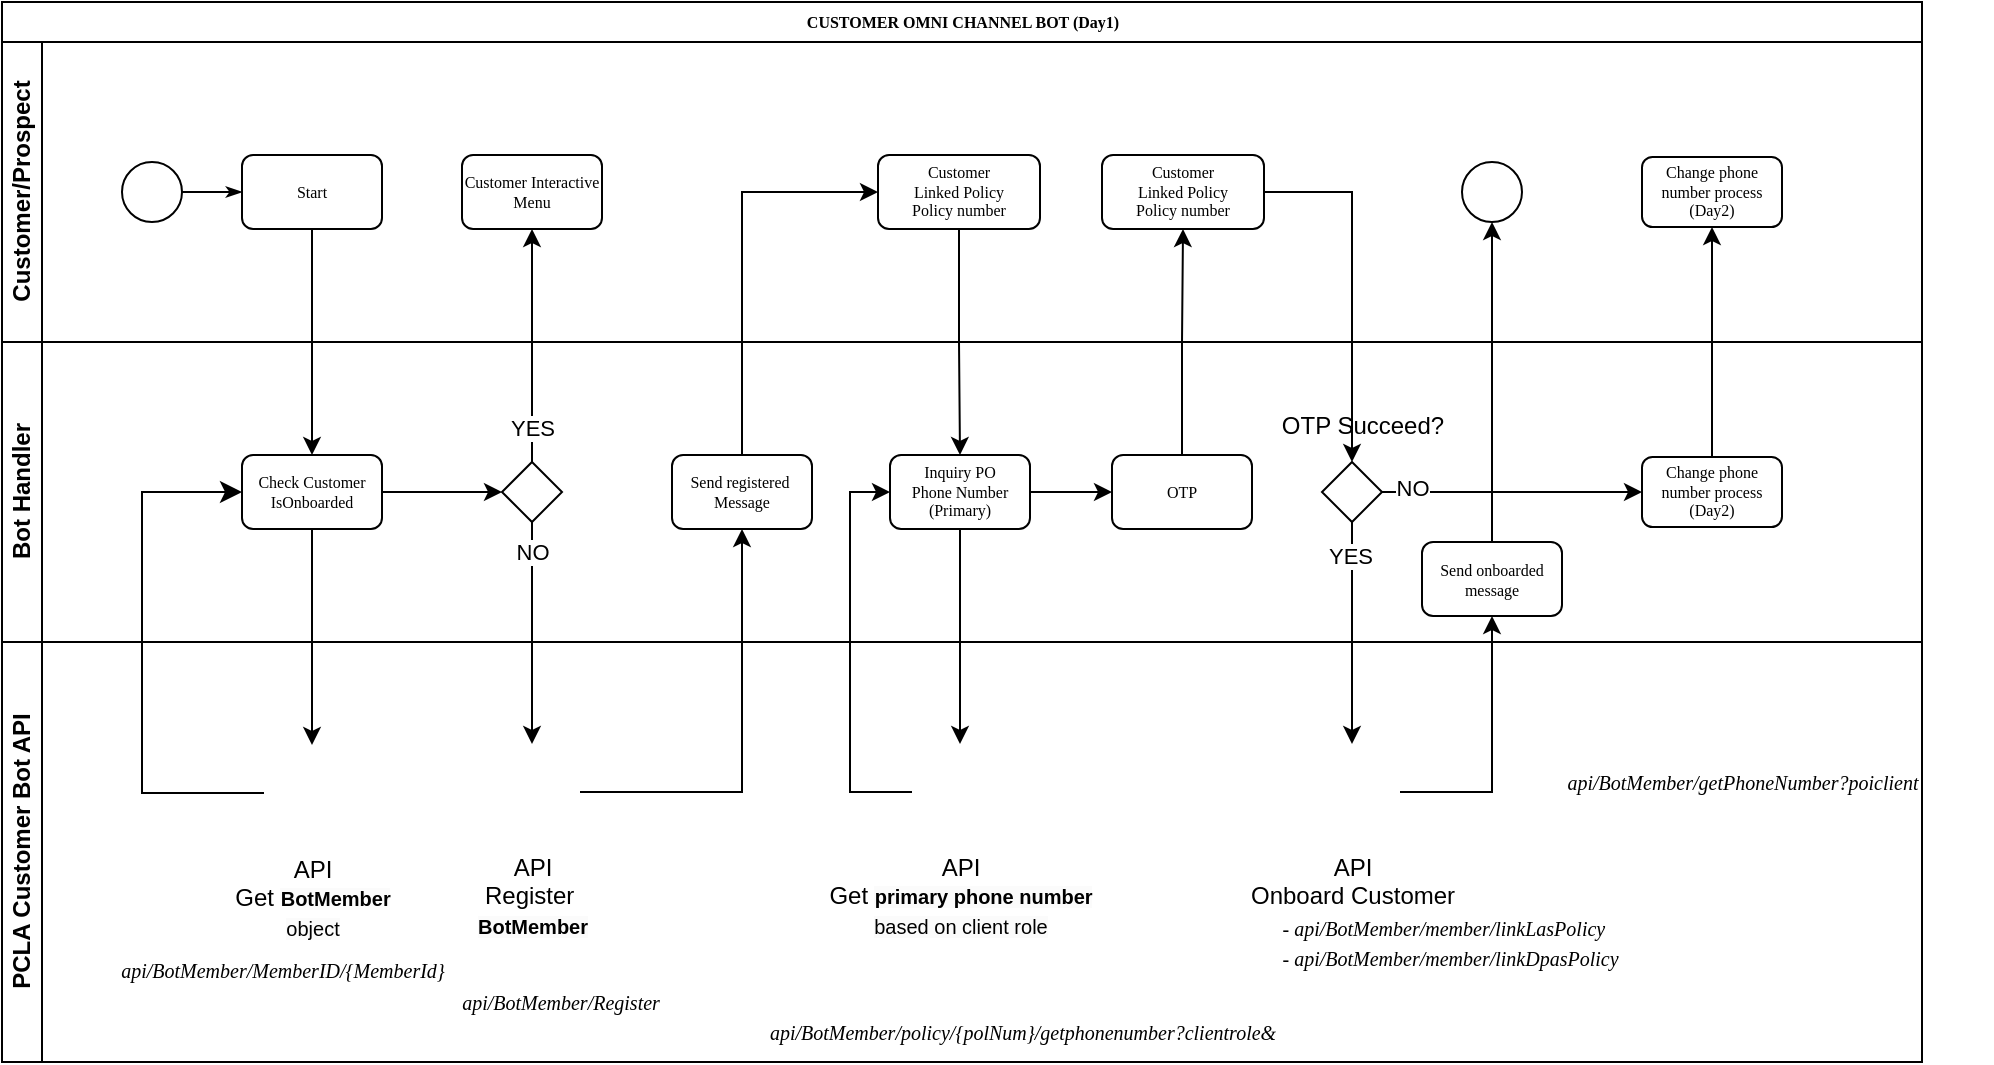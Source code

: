 <mxfile version="21.0.10" type="github">
  <diagram name="Page-1" id="c7488fd3-1785-93aa-aadb-54a6760d102a">
    <mxGraphModel dx="1155" dy="550" grid="1" gridSize="10" guides="1" tooltips="1" connect="1" arrows="1" fold="1" page="1" pageScale="1" pageWidth="1100" pageHeight="850" background="none" math="0" shadow="0">
      <root>
        <mxCell id="0" />
        <mxCell id="1" parent="0" />
        <mxCell id="2b4e8129b02d487f-1" value="CUSTOMER OMNI CHANNEL BOT (Day1)" style="swimlane;html=1;childLayout=stackLayout;horizontal=1;startSize=20;horizontalStack=0;rounded=0;shadow=0;labelBackgroundColor=none;strokeWidth=1;fontFamily=Verdana;fontSize=8;align=center;" parent="1" vertex="1">
          <mxGeometry x="180" y="70" width="960" height="530" as="geometry">
            <mxRectangle x="180" y="70" width="220" height="20" as="alternateBounds" />
          </mxGeometry>
        </mxCell>
        <mxCell id="2b4e8129b02d487f-2" value="Customer/Prospect" style="swimlane;html=1;startSize=20;horizontal=0;" parent="2b4e8129b02d487f-1" vertex="1">
          <mxGeometry y="20" width="960" height="150" as="geometry" />
        </mxCell>
        <mxCell id="2b4e8129b02d487f-18" style="edgeStyle=orthogonalEdgeStyle;rounded=0;html=1;labelBackgroundColor=none;startArrow=none;startFill=0;startSize=5;endArrow=classicThin;endFill=1;endSize=5;jettySize=auto;orthogonalLoop=1;strokeWidth=1;fontFamily=Verdana;fontSize=8" parent="2b4e8129b02d487f-2" source="2b4e8129b02d487f-5" target="2b4e8129b02d487f-6" edge="1">
          <mxGeometry relative="1" as="geometry" />
        </mxCell>
        <mxCell id="2b4e8129b02d487f-5" value="" style="ellipse;whiteSpace=wrap;html=1;rounded=0;shadow=0;labelBackgroundColor=none;strokeWidth=1;fontFamily=Verdana;fontSize=8;align=center;" parent="2b4e8129b02d487f-2" vertex="1">
          <mxGeometry x="60" y="60" width="30" height="30" as="geometry" />
        </mxCell>
        <mxCell id="2b4e8129b02d487f-6" value="Start" style="rounded=1;whiteSpace=wrap;html=1;shadow=0;labelBackgroundColor=none;strokeWidth=1;fontFamily=Verdana;fontSize=8;align=center;" parent="2b4e8129b02d487f-2" vertex="1">
          <mxGeometry x="120" y="56.5" width="70" height="37" as="geometry" />
        </mxCell>
        <mxCell id="Pig2w74-dIn3M1m2GW-g-24" value="Customer Interactive Menu" style="rounded=1;whiteSpace=wrap;html=1;shadow=0;labelBackgroundColor=none;strokeWidth=1;fontFamily=Verdana;fontSize=8;align=center;" vertex="1" parent="2b4e8129b02d487f-2">
          <mxGeometry x="230" y="56.5" width="70" height="37" as="geometry" />
        </mxCell>
        <mxCell id="Pig2w74-dIn3M1m2GW-g-31" value="Customer&lt;br&gt;Linked Policy&lt;br&gt;Policy number" style="rounded=1;whiteSpace=wrap;html=1;shadow=0;labelBackgroundColor=none;strokeWidth=1;fontFamily=Verdana;fontSize=8;align=center;" vertex="1" parent="2b4e8129b02d487f-2">
          <mxGeometry x="438" y="56.5" width="81" height="37" as="geometry" />
        </mxCell>
        <mxCell id="Pig2w74-dIn3M1m2GW-g-47" value="Customer&lt;br&gt;Linked Policy&lt;br&gt;Policy number" style="rounded=1;whiteSpace=wrap;html=1;shadow=0;labelBackgroundColor=none;strokeWidth=1;fontFamily=Verdana;fontSize=8;align=center;" vertex="1" parent="2b4e8129b02d487f-2">
          <mxGeometry x="550" y="56.5" width="81" height="37" as="geometry" />
        </mxCell>
        <mxCell id="Pig2w74-dIn3M1m2GW-g-60" value="Change phone number process&lt;br&gt;(Day2)" style="whiteSpace=wrap;html=1;fontSize=8;fontFamily=Verdana;strokeWidth=1;rounded=1;shadow=0;labelBackgroundColor=none;" vertex="1" parent="2b4e8129b02d487f-2">
          <mxGeometry x="820" y="57.5" width="70" height="35" as="geometry" />
        </mxCell>
        <mxCell id="Pig2w74-dIn3M1m2GW-g-79" value="" style="ellipse;whiteSpace=wrap;html=1;rounded=0;shadow=0;labelBackgroundColor=none;strokeWidth=1;fontFamily=Verdana;fontSize=8;align=center;" vertex="1" parent="2b4e8129b02d487f-2">
          <mxGeometry x="730" y="60" width="30" height="30" as="geometry" />
        </mxCell>
        <mxCell id="Pig2w74-dIn3M1m2GW-g-9" style="edgeStyle=orthogonalEdgeStyle;rounded=0;orthogonalLoop=1;jettySize=auto;html=1;entryX=0.5;entryY=0;entryDx=0;entryDy=0;" edge="1" parent="2b4e8129b02d487f-1" source="2b4e8129b02d487f-6" target="Pig2w74-dIn3M1m2GW-g-8">
          <mxGeometry relative="1" as="geometry" />
        </mxCell>
        <mxCell id="Pig2w74-dIn3M1m2GW-g-10" style="edgeStyle=orthogonalEdgeStyle;rounded=0;orthogonalLoop=1;jettySize=auto;html=1;entryX=0.5;entryY=0;entryDx=0;entryDy=0;" edge="1" parent="2b4e8129b02d487f-1" source="Pig2w74-dIn3M1m2GW-g-8" target="Pig2w74-dIn3M1m2GW-g-4">
          <mxGeometry relative="1" as="geometry" />
        </mxCell>
        <mxCell id="Pig2w74-dIn3M1m2GW-g-13" value="" style="edgeStyle=elbowEdgeStyle;elbow=horizontal;endArrow=classic;html=1;curved=0;rounded=0;endSize=8;startSize=8;exitX=0;exitY=0.5;exitDx=0;exitDy=0;entryX=0;entryY=0.5;entryDx=0;entryDy=0;" edge="1" parent="2b4e8129b02d487f-1" source="Pig2w74-dIn3M1m2GW-g-4" target="Pig2w74-dIn3M1m2GW-g-8">
          <mxGeometry width="50" height="50" relative="1" as="geometry">
            <mxPoint x="50" y="355" as="sourcePoint" />
            <mxPoint x="50" y="250" as="targetPoint" />
            <Array as="points">
              <mxPoint x="70" y="330" />
            </Array>
          </mxGeometry>
        </mxCell>
        <mxCell id="Pig2w74-dIn3M1m2GW-g-21" style="edgeStyle=orthogonalEdgeStyle;rounded=0;orthogonalLoop=1;jettySize=auto;html=1;entryX=0.5;entryY=0;entryDx=0;entryDy=0;" edge="1" parent="2b4e8129b02d487f-1" source="2b4e8129b02d487f-13" target="Pig2w74-dIn3M1m2GW-g-19">
          <mxGeometry relative="1" as="geometry" />
        </mxCell>
        <mxCell id="Pig2w74-dIn3M1m2GW-g-22" value="NO" style="edgeLabel;html=1;align=center;verticalAlign=middle;resizable=0;points=[];" vertex="1" connectable="0" parent="Pig2w74-dIn3M1m2GW-g-21">
          <mxGeometry x="-0.756" relative="1" as="geometry">
            <mxPoint y="1" as="offset" />
          </mxGeometry>
        </mxCell>
        <mxCell id="Pig2w74-dIn3M1m2GW-g-26" value="YES" style="edgeStyle=orthogonalEdgeStyle;rounded=0;orthogonalLoop=1;jettySize=auto;html=1;exitX=0.5;exitY=0;exitDx=0;exitDy=0;exitPerimeter=0;entryX=0.5;entryY=1;entryDx=0;entryDy=0;" edge="1" parent="2b4e8129b02d487f-1" source="2b4e8129b02d487f-13" target="Pig2w74-dIn3M1m2GW-g-24">
          <mxGeometry x="-0.707" relative="1" as="geometry">
            <mxPoint x="265" y="220" as="targetPoint" />
            <mxPoint as="offset" />
          </mxGeometry>
        </mxCell>
        <mxCell id="Pig2w74-dIn3M1m2GW-g-30" style="edgeStyle=orthogonalEdgeStyle;rounded=0;orthogonalLoop=1;jettySize=auto;html=1;" edge="1" parent="2b4e8129b02d487f-1" source="Pig2w74-dIn3M1m2GW-g-19" target="Pig2w74-dIn3M1m2GW-g-29">
          <mxGeometry relative="1" as="geometry" />
        </mxCell>
        <mxCell id="Pig2w74-dIn3M1m2GW-g-32" style="edgeStyle=orthogonalEdgeStyle;rounded=0;orthogonalLoop=1;jettySize=auto;html=1;entryX=0;entryY=0.5;entryDx=0;entryDy=0;" edge="1" parent="2b4e8129b02d487f-1" source="Pig2w74-dIn3M1m2GW-g-29" target="Pig2w74-dIn3M1m2GW-g-31">
          <mxGeometry relative="1" as="geometry">
            <Array as="points">
              <mxPoint x="370" y="95" />
            </Array>
          </mxGeometry>
        </mxCell>
        <mxCell id="Pig2w74-dIn3M1m2GW-g-33" style="edgeStyle=orthogonalEdgeStyle;rounded=0;orthogonalLoop=1;jettySize=auto;html=1;entryX=0.5;entryY=0;entryDx=0;entryDy=0;" edge="1" parent="2b4e8129b02d487f-1" source="Pig2w74-dIn3M1m2GW-g-31" target="Pig2w74-dIn3M1m2GW-g-34">
          <mxGeometry relative="1" as="geometry">
            <mxPoint x="469.5" y="220" as="targetPoint" />
          </mxGeometry>
        </mxCell>
        <mxCell id="Pig2w74-dIn3M1m2GW-g-36" style="edgeStyle=orthogonalEdgeStyle;rounded=0;orthogonalLoop=1;jettySize=auto;html=1;entryX=0.5;entryY=0;entryDx=0;entryDy=0;" edge="1" parent="2b4e8129b02d487f-1" source="Pig2w74-dIn3M1m2GW-g-34" target="Pig2w74-dIn3M1m2GW-g-35">
          <mxGeometry relative="1" as="geometry" />
        </mxCell>
        <mxCell id="Pig2w74-dIn3M1m2GW-g-38" style="edgeStyle=orthogonalEdgeStyle;rounded=0;orthogonalLoop=1;jettySize=auto;html=1;entryX=0;entryY=0.5;entryDx=0;entryDy=0;" edge="1" parent="2b4e8129b02d487f-1" source="Pig2w74-dIn3M1m2GW-g-35" target="Pig2w74-dIn3M1m2GW-g-34">
          <mxGeometry relative="1" as="geometry">
            <Array as="points">
              <mxPoint x="424" y="395" />
              <mxPoint x="424" y="245" />
            </Array>
          </mxGeometry>
        </mxCell>
        <mxCell id="Pig2w74-dIn3M1m2GW-g-48" style="edgeStyle=orthogonalEdgeStyle;rounded=0;orthogonalLoop=1;jettySize=auto;html=1;entryX=0.5;entryY=1;entryDx=0;entryDy=0;" edge="1" parent="2b4e8129b02d487f-1" source="Pig2w74-dIn3M1m2GW-g-45" target="Pig2w74-dIn3M1m2GW-g-47">
          <mxGeometry relative="1" as="geometry" />
        </mxCell>
        <mxCell id="Pig2w74-dIn3M1m2GW-g-51" style="edgeStyle=orthogonalEdgeStyle;rounded=0;orthogonalLoop=1;jettySize=auto;html=1;entryX=0.5;entryY=0;entryDx=0;entryDy=0;entryPerimeter=0;" edge="1" parent="2b4e8129b02d487f-1" source="Pig2w74-dIn3M1m2GW-g-47" target="Pig2w74-dIn3M1m2GW-g-50">
          <mxGeometry relative="1" as="geometry" />
        </mxCell>
        <mxCell id="Pig2w74-dIn3M1m2GW-g-54" style="edgeStyle=orthogonalEdgeStyle;rounded=0;orthogonalLoop=1;jettySize=auto;html=1;entryX=0.5;entryY=0;entryDx=0;entryDy=0;" edge="1" parent="2b4e8129b02d487f-1" source="Pig2w74-dIn3M1m2GW-g-50" target="Pig2w74-dIn3M1m2GW-g-53">
          <mxGeometry relative="1" as="geometry" />
        </mxCell>
        <mxCell id="Pig2w74-dIn3M1m2GW-g-55" value="YES" style="edgeLabel;html=1;align=center;verticalAlign=middle;resizable=0;points=[];" vertex="1" connectable="0" parent="Pig2w74-dIn3M1m2GW-g-54">
          <mxGeometry x="-0.694" y="-1" relative="1" as="geometry">
            <mxPoint as="offset" />
          </mxGeometry>
        </mxCell>
        <mxCell id="2b4e8129b02d487f-3" value="Bot Handler" style="swimlane;html=1;startSize=20;horizontal=0;" parent="2b4e8129b02d487f-1" vertex="1">
          <mxGeometry y="170" width="960" height="150" as="geometry" />
        </mxCell>
        <mxCell id="2b4e8129b02d487f-13" value="" style="strokeWidth=1;html=1;shape=mxgraph.flowchart.decision;whiteSpace=wrap;rounded=1;shadow=0;labelBackgroundColor=none;fontFamily=Verdana;fontSize=8;align=center;" parent="2b4e8129b02d487f-3" vertex="1">
          <mxGeometry x="250" y="60.0" width="30" height="30" as="geometry" />
        </mxCell>
        <mxCell id="Pig2w74-dIn3M1m2GW-g-20" style="edgeStyle=orthogonalEdgeStyle;rounded=0;orthogonalLoop=1;jettySize=auto;html=1;entryX=0;entryY=0.5;entryDx=0;entryDy=0;entryPerimeter=0;" edge="1" parent="2b4e8129b02d487f-3" source="Pig2w74-dIn3M1m2GW-g-8" target="2b4e8129b02d487f-13">
          <mxGeometry relative="1" as="geometry" />
        </mxCell>
        <mxCell id="Pig2w74-dIn3M1m2GW-g-8" value="Check Customer&lt;br&gt;IsOnboarded" style="rounded=1;whiteSpace=wrap;html=1;shadow=0;labelBackgroundColor=none;strokeWidth=1;fontFamily=Verdana;fontSize=8;align=center;" vertex="1" parent="2b4e8129b02d487f-3">
          <mxGeometry x="120" y="56.5" width="70" height="37" as="geometry" />
        </mxCell>
        <mxCell id="Pig2w74-dIn3M1m2GW-g-29" value="Send registered&amp;nbsp;&lt;br&gt;Message" style="rounded=1;whiteSpace=wrap;html=1;shadow=0;labelBackgroundColor=none;strokeWidth=1;fontFamily=Verdana;fontSize=8;align=center;" vertex="1" parent="2b4e8129b02d487f-3">
          <mxGeometry x="335" y="56.5" width="70" height="37" as="geometry" />
        </mxCell>
        <mxCell id="Pig2w74-dIn3M1m2GW-g-46" style="edgeStyle=orthogonalEdgeStyle;rounded=0;orthogonalLoop=1;jettySize=auto;html=1;entryX=0;entryY=0.5;entryDx=0;entryDy=0;" edge="1" parent="2b4e8129b02d487f-3" source="Pig2w74-dIn3M1m2GW-g-34" target="Pig2w74-dIn3M1m2GW-g-45">
          <mxGeometry relative="1" as="geometry" />
        </mxCell>
        <mxCell id="Pig2w74-dIn3M1m2GW-g-34" value="Inquiry PO&lt;br&gt;Phone Number&lt;br&gt;(Primary)" style="rounded=1;whiteSpace=wrap;html=1;shadow=0;labelBackgroundColor=none;strokeWidth=1;fontFamily=Verdana;fontSize=8;align=center;" vertex="1" parent="2b4e8129b02d487f-3">
          <mxGeometry x="444" y="56.5" width="70" height="37" as="geometry" />
        </mxCell>
        <mxCell id="Pig2w74-dIn3M1m2GW-g-45" value="OTP" style="rounded=1;whiteSpace=wrap;html=1;shadow=0;labelBackgroundColor=none;strokeWidth=1;fontFamily=Verdana;fontSize=8;align=center;" vertex="1" parent="2b4e8129b02d487f-3">
          <mxGeometry x="555" y="56.5" width="70" height="37" as="geometry" />
        </mxCell>
        <mxCell id="Pig2w74-dIn3M1m2GW-g-58" value="" style="edgeStyle=orthogonalEdgeStyle;rounded=0;orthogonalLoop=1;jettySize=auto;html=1;" edge="1" parent="2b4e8129b02d487f-3" source="Pig2w74-dIn3M1m2GW-g-50" target="Pig2w74-dIn3M1m2GW-g-57">
          <mxGeometry relative="1" as="geometry" />
        </mxCell>
        <mxCell id="Pig2w74-dIn3M1m2GW-g-59" value="NO" style="edgeLabel;html=1;align=center;verticalAlign=middle;resizable=0;points=[];" vertex="1" connectable="0" parent="Pig2w74-dIn3M1m2GW-g-58">
          <mxGeometry x="-0.769" y="2" relative="1" as="geometry">
            <mxPoint as="offset" />
          </mxGeometry>
        </mxCell>
        <mxCell id="Pig2w74-dIn3M1m2GW-g-50" value="" style="strokeWidth=1;html=1;shape=mxgraph.flowchart.decision;whiteSpace=wrap;rounded=1;shadow=0;labelBackgroundColor=none;fontFamily=Verdana;fontSize=8;align=center;" vertex="1" parent="2b4e8129b02d487f-3">
          <mxGeometry x="660" y="60.0" width="30" height="30" as="geometry" />
        </mxCell>
        <mxCell id="Pig2w74-dIn3M1m2GW-g-52" value="OTP Succeed?" style="text;html=1;align=center;verticalAlign=middle;resizable=0;points=[];autosize=1;strokeColor=none;fillColor=none;" vertex="1" parent="2b4e8129b02d487f-3">
          <mxGeometry x="630" y="26.5" width="100" height="30" as="geometry" />
        </mxCell>
        <mxCell id="Pig2w74-dIn3M1m2GW-g-57" value="Change phone number process&lt;br&gt;(Day2)" style="whiteSpace=wrap;html=1;fontSize=8;fontFamily=Verdana;strokeWidth=1;rounded=1;shadow=0;labelBackgroundColor=none;" vertex="1" parent="2b4e8129b02d487f-3">
          <mxGeometry x="820" y="57.5" width="70" height="35" as="geometry" />
        </mxCell>
        <mxCell id="Pig2w74-dIn3M1m2GW-g-77" value="Send onboarded&lt;br&gt;message" style="rounded=1;whiteSpace=wrap;html=1;shadow=0;labelBackgroundColor=none;strokeWidth=1;fontFamily=Verdana;fontSize=8;align=center;" vertex="1" parent="2b4e8129b02d487f-3">
          <mxGeometry x="710" y="100" width="70" height="37" as="geometry" />
        </mxCell>
        <mxCell id="Pig2w74-dIn3M1m2GW-g-61" style="edgeStyle=orthogonalEdgeStyle;rounded=0;orthogonalLoop=1;jettySize=auto;html=1;entryX=0.5;entryY=1;entryDx=0;entryDy=0;" edge="1" parent="2b4e8129b02d487f-1" source="Pig2w74-dIn3M1m2GW-g-57" target="Pig2w74-dIn3M1m2GW-g-60">
          <mxGeometry relative="1" as="geometry" />
        </mxCell>
        <mxCell id="2b4e8129b02d487f-4" value="PCLA Customer Bot API" style="swimlane;html=1;startSize=20;horizontal=0;" parent="2b4e8129b02d487f-1" vertex="1">
          <mxGeometry y="320" width="960" height="210" as="geometry" />
        </mxCell>
        <mxCell id="Pig2w74-dIn3M1m2GW-g-4" value="API&lt;br&gt;Get&amp;nbsp;&lt;b style=&quot;border-color: var(--border-color); font-size: 10px; background-color: rgb(251, 251, 251);&quot;&gt;BotMember&lt;/b&gt;&lt;span style=&quot;font-size: 10px; background-color: rgb(251, 251, 251);&quot;&gt;&lt;/span&gt;&lt;br style=&quot;border-color: var(--border-color); font-size: 10px; background-color: rgb(251, 251, 251);&quot;&gt;&lt;span style=&quot;font-size: 10px; background-color: rgb(251, 251, 251);&quot;&gt;object&lt;/span&gt;" style="shape=image;html=1;verticalAlign=top;verticalLabelPosition=bottom;labelBackgroundColor=#ffffff;imageAspect=0;aspect=fixed;image=https://cdn0.iconfinder.com/data/icons/google-material-design-3-0/48/ic_code_48px-128.png" vertex="1" parent="2b4e8129b02d487f-4">
          <mxGeometry x="131" y="51.5" width="48" height="48" as="geometry" />
        </mxCell>
        <mxCell id="Pig2w74-dIn3M1m2GW-g-14" value="&lt;i&gt;&lt;font style=&quot;font-size: 10px;&quot; face=&quot;Lucida Console&quot;&gt;api/BotMember/MemberID/{MemberId}&lt;/font&gt;&lt;/i&gt;" style="text;html=1;align=center;verticalAlign=middle;resizable=0;points=[];autosize=1;strokeColor=none;fillColor=none;" vertex="1" parent="2b4e8129b02d487f-4">
          <mxGeometry x="30" y="149" width="220" height="30" as="geometry" />
        </mxCell>
        <mxCell id="Pig2w74-dIn3M1m2GW-g-19" value="API&lt;br&gt;Register&amp;nbsp;&lt;br style=&quot;border-color: var(--border-color); font-size: 10px; background-color: rgb(251, 251, 251);&quot;&gt;&lt;b style=&quot;border-color: var(--border-color); font-size: 10px; background-color: rgb(251, 251, 251);&quot;&gt;BotMember&lt;/b&gt;" style="shape=image;html=1;verticalAlign=top;verticalLabelPosition=bottom;labelBackgroundColor=#ffffff;imageAspect=0;aspect=fixed;image=https://cdn0.iconfinder.com/data/icons/google-material-design-3-0/48/ic_code_48px-128.png" vertex="1" parent="2b4e8129b02d487f-4">
          <mxGeometry x="241" y="51" width="48" height="48" as="geometry" />
        </mxCell>
        <mxCell id="Pig2w74-dIn3M1m2GW-g-23" value="&lt;i&gt;&lt;font style=&quot;font-size: 10px;&quot; face=&quot;Lucida Console&quot;&gt;api/BotMember/Register&lt;/font&gt;&lt;/i&gt;" style="text;html=1;align=center;verticalAlign=middle;resizable=0;points=[];autosize=1;strokeColor=none;fillColor=none;" vertex="1" parent="2b4e8129b02d487f-4">
          <mxGeometry x="199" y="165" width="160" height="30" as="geometry" />
        </mxCell>
        <mxCell id="Pig2w74-dIn3M1m2GW-g-35" value="API&lt;br&gt;Get &lt;span style=&quot;font-size: 10px; background-color: rgb(251, 251, 251);&quot;&gt;&lt;b&gt;primary phone number&lt;/b&gt;&lt;br&gt;based on client role&lt;br&gt;&lt;/span&gt;" style="shape=image;html=1;verticalAlign=top;verticalLabelPosition=bottom;labelBackgroundColor=#ffffff;imageAspect=0;aspect=fixed;image=https://cdn0.iconfinder.com/data/icons/google-material-design-3-0/48/ic_code_48px-128.png" vertex="1" parent="2b4e8129b02d487f-4">
          <mxGeometry x="455" y="51" width="48" height="48" as="geometry" />
        </mxCell>
        <mxCell id="Pig2w74-dIn3M1m2GW-g-37" value="&lt;i&gt;&lt;font style=&quot;font-size: 10px;&quot; face=&quot;Lucida Console&quot;&gt;api/BotMember/policy/{polNum}/getphonenumber?clientrole&amp;amp;&lt;/font&gt;&lt;/i&gt;" style="text;html=1;align=center;verticalAlign=middle;resizable=0;points=[];autosize=1;strokeColor=none;fillColor=none;" vertex="1" parent="2b4e8129b02d487f-4">
          <mxGeometry x="330" y="180" width="360" height="30" as="geometry" />
        </mxCell>
        <mxCell id="Pig2w74-dIn3M1m2GW-g-53" value="API&lt;br&gt;Onboard&amp;nbsp;Customer" style="shape=image;html=1;verticalAlign=top;verticalLabelPosition=bottom;labelBackgroundColor=#ffffff;imageAspect=0;aspect=fixed;image=https://cdn0.iconfinder.com/data/icons/google-material-design-3-0/48/ic_code_48px-128.png" vertex="1" parent="2b4e8129b02d487f-4">
          <mxGeometry x="651" y="51" width="48" height="48" as="geometry" />
        </mxCell>
        <mxCell id="Pig2w74-dIn3M1m2GW-g-56" value="&lt;div style=&quot;text-align: left;&quot;&gt;&lt;i style=&quot;background-color: initial;&quot;&gt;&lt;font style=&quot;font-size: 10px;&quot; face=&quot;Lucida Console&quot;&gt;- api/BotMember/member/linkLasPolicy&lt;/font&gt;&lt;/i&gt;&lt;/div&gt;&lt;i style=&quot;border-color: var(--border-color);&quot;&gt;&lt;div style=&quot;text-align: left;&quot;&gt;&lt;i style=&quot;background-color: initial; border-color: var(--border-color);&quot;&gt;&lt;font style=&quot;border-color: var(--border-color); font-size: 10px;&quot; face=&quot;Lucida Console&quot;&gt;- api/BotMember/member/linkDpasPolicy&lt;/font&gt;&lt;/i&gt;&lt;i style=&quot;background-color: initial;&quot;&gt;&lt;font style=&quot;font-size: 10px;&quot; face=&quot;Lucida Console&quot;&gt;&amp;nbsp;&lt;/font&gt;&lt;/i&gt;&lt;/div&gt;&lt;/i&gt;" style="text;html=1;align=center;verticalAlign=middle;resizable=0;points=[];autosize=1;strokeColor=none;fillColor=none;" vertex="1" parent="2b4e8129b02d487f-4">
          <mxGeometry x="600" y="130" width="250" height="40" as="geometry" />
        </mxCell>
        <mxCell id="Pig2w74-dIn3M1m2GW-g-78" style="edgeStyle=orthogonalEdgeStyle;rounded=0;orthogonalLoop=1;jettySize=auto;html=1;" edge="1" parent="2b4e8129b02d487f-1" source="Pig2w74-dIn3M1m2GW-g-53" target="Pig2w74-dIn3M1m2GW-g-77">
          <mxGeometry relative="1" as="geometry" />
        </mxCell>
        <mxCell id="Pig2w74-dIn3M1m2GW-g-80" style="edgeStyle=orthogonalEdgeStyle;rounded=0;orthogonalLoop=1;jettySize=auto;html=1;entryX=0.5;entryY=1;entryDx=0;entryDy=0;" edge="1" parent="2b4e8129b02d487f-1" source="Pig2w74-dIn3M1m2GW-g-77" target="Pig2w74-dIn3M1m2GW-g-79">
          <mxGeometry relative="1" as="geometry" />
        </mxCell>
        <mxCell id="Pig2w74-dIn3M1m2GW-g-81" value="&lt;i style=&quot;border-color: var(--border-color);&quot;&gt;&lt;font style=&quot;border-color: var(--border-color); font-size: 10px;&quot; face=&quot;Lucida Console&quot;&gt;api/BotMember/getPhoneNumber?poiclient&lt;/font&gt;&lt;/i&gt;" style="text;html=1;align=center;verticalAlign=middle;resizable=0;points=[];autosize=1;strokeColor=none;fillColor=none;" vertex="1" parent="1">
          <mxGeometry x="925" y="445" width="250" height="30" as="geometry" />
        </mxCell>
      </root>
    </mxGraphModel>
  </diagram>
</mxfile>
